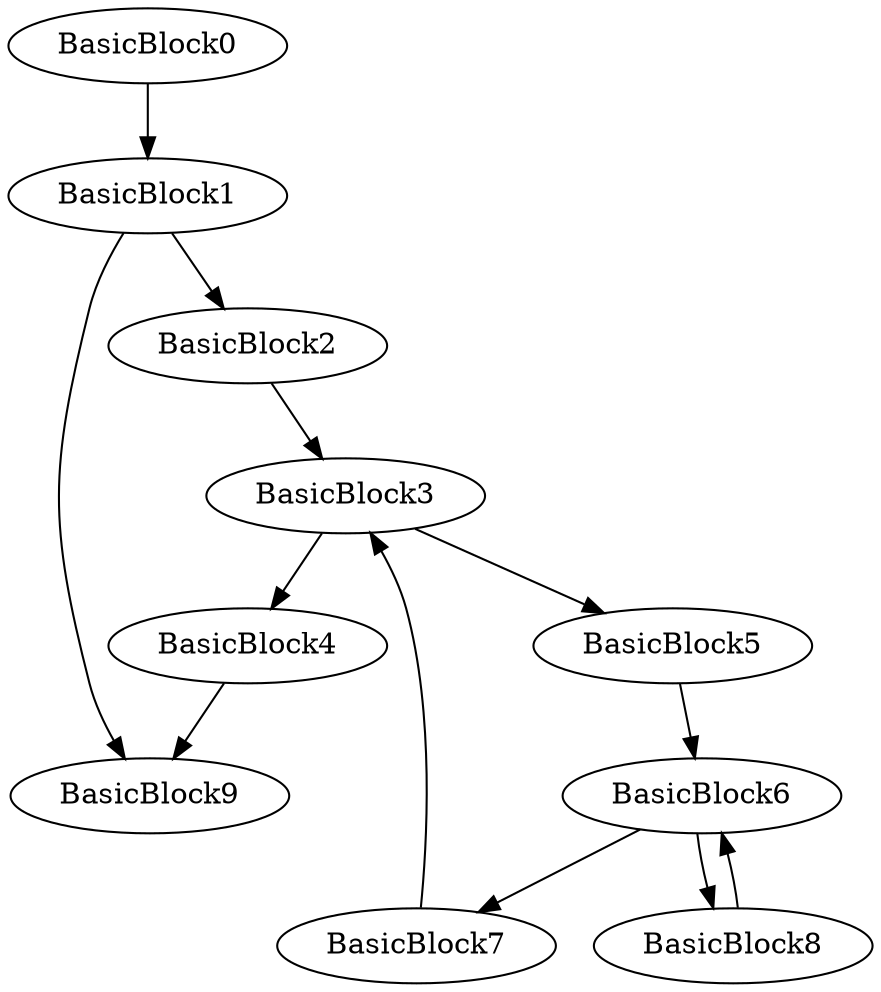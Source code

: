 digraph{
BasicBlock4 -> BasicBlock9
BasicBlock1 -> BasicBlock9
BasicBlock3 -> BasicBlock4
BasicBlock0 -> BasicBlock1
BasicBlock2 -> BasicBlock3
BasicBlock7 -> BasicBlock3
BasicBlock0
BasicBlock1 -> BasicBlock2
BasicBlock6 -> BasicBlock7
BasicBlock5 -> BasicBlock6
BasicBlock8 -> BasicBlock6
BasicBlock3 -> BasicBlock5
BasicBlock6 -> BasicBlock8
}
